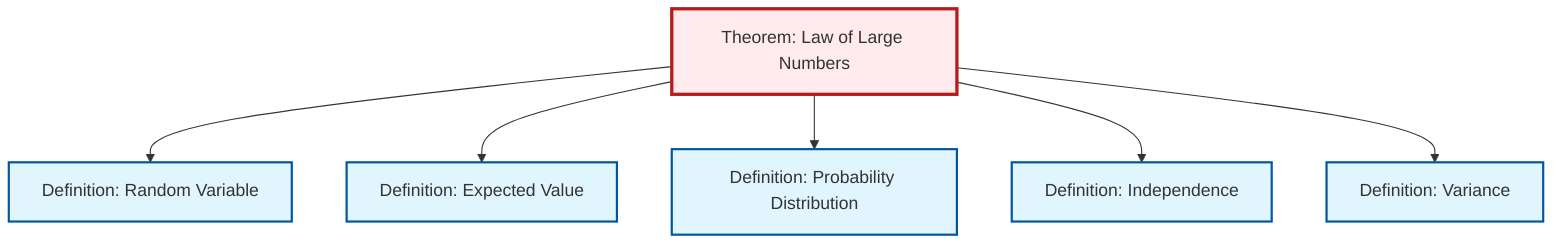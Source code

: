 graph TD
    classDef definition fill:#e1f5fe,stroke:#01579b,stroke-width:2px
    classDef theorem fill:#f3e5f5,stroke:#4a148c,stroke-width:2px
    classDef axiom fill:#fff3e0,stroke:#e65100,stroke-width:2px
    classDef example fill:#e8f5e9,stroke:#1b5e20,stroke-width:2px
    classDef current fill:#ffebee,stroke:#b71c1c,stroke-width:3px
    def-random-variable["Definition: Random Variable"]:::definition
    def-probability-distribution["Definition: Probability Distribution"]:::definition
    def-independence["Definition: Independence"]:::definition
    thm-law-of-large-numbers["Theorem: Law of Large Numbers"]:::theorem
    def-variance["Definition: Variance"]:::definition
    def-expectation["Definition: Expected Value"]:::definition
    thm-law-of-large-numbers --> def-random-variable
    thm-law-of-large-numbers --> def-expectation
    thm-law-of-large-numbers --> def-probability-distribution
    thm-law-of-large-numbers --> def-independence
    thm-law-of-large-numbers --> def-variance
    class thm-law-of-large-numbers current
